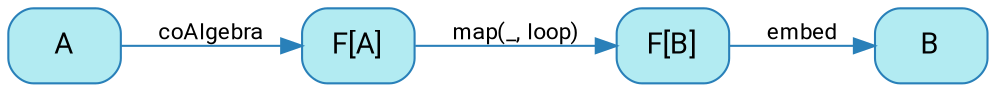 digraph {
    bgcolor=transparent
    splines=false
    rankdir=LR

    // Default theme: enabled
    node[shape="rectangle" style="rounded,filled" color="#2980B9" fillcolor="#b2ebf2" fontcolor="#000000" fontname="Segoe UI,Roboto,Helvetica,Arial,sans-serif"]
    edge [color="#2980B9" fontcolor="#000000" fontname="Segoe UI,Roboto,Helvetica,Arial,sans-serif" fontsize=11 fontsize=11]

    ListFA[label="F[A]"]
    ListFList[label="F[B]"]

    A         -> ListFA[label=coAlgebra]
    ListFA    -> ListFList[label="map(_, loop)"]
    ListFList -> B[label=embed]
}
